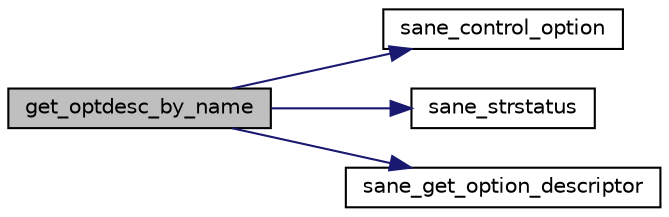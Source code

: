 digraph "get_optdesc_by_name"
{
  edge [fontname="Helvetica",fontsize="10",labelfontname="Helvetica",labelfontsize="10"];
  node [fontname="Helvetica",fontsize="10",shape=record];
  rankdir="LR";
  Node35 [label="get_optdesc_by_name",height=0.2,width=0.4,color="black", fillcolor="grey75", style="filled", fontcolor="black"];
  Node35 -> Node36 [color="midnightblue",fontsize="10",style="solid"];
  Node36 [label="sane_control_option",height=0.2,width=0.4,color="black", fillcolor="white", style="filled",URL="$sane_8h.html#af97b5a648c359cdeb17844f24e74f21d"];
  Node35 -> Node37 [color="midnightblue",fontsize="10",style="solid"];
  Node37 [label="sane_strstatus",height=0.2,width=0.4,color="black", fillcolor="white", style="filled",URL="$sane_8h.html#a005fc36c746f3b57fcf8108435f0684d"];
  Node35 -> Node38 [color="midnightblue",fontsize="10",style="solid"];
  Node38 [label="sane_get_option_descriptor",height=0.2,width=0.4,color="black", fillcolor="white", style="filled",URL="$sane_8h.html#a7728e01a38c5e18385e383a6ce4a108d"];
}
